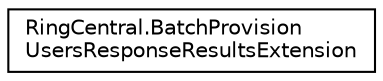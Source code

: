 digraph "Graphical Class Hierarchy"
{
 // LATEX_PDF_SIZE
  edge [fontname="Helvetica",fontsize="10",labelfontname="Helvetica",labelfontsize="10"];
  node [fontname="Helvetica",fontsize="10",shape=record];
  rankdir="LR";
  Node0 [label="RingCentral.BatchProvision\lUsersResponseResultsExtension",height=0.2,width=0.4,color="black", fillcolor="white", style="filled",URL="$classRingCentral_1_1BatchProvisionUsersResponseResultsExtension.html",tooltip=" "];
}
